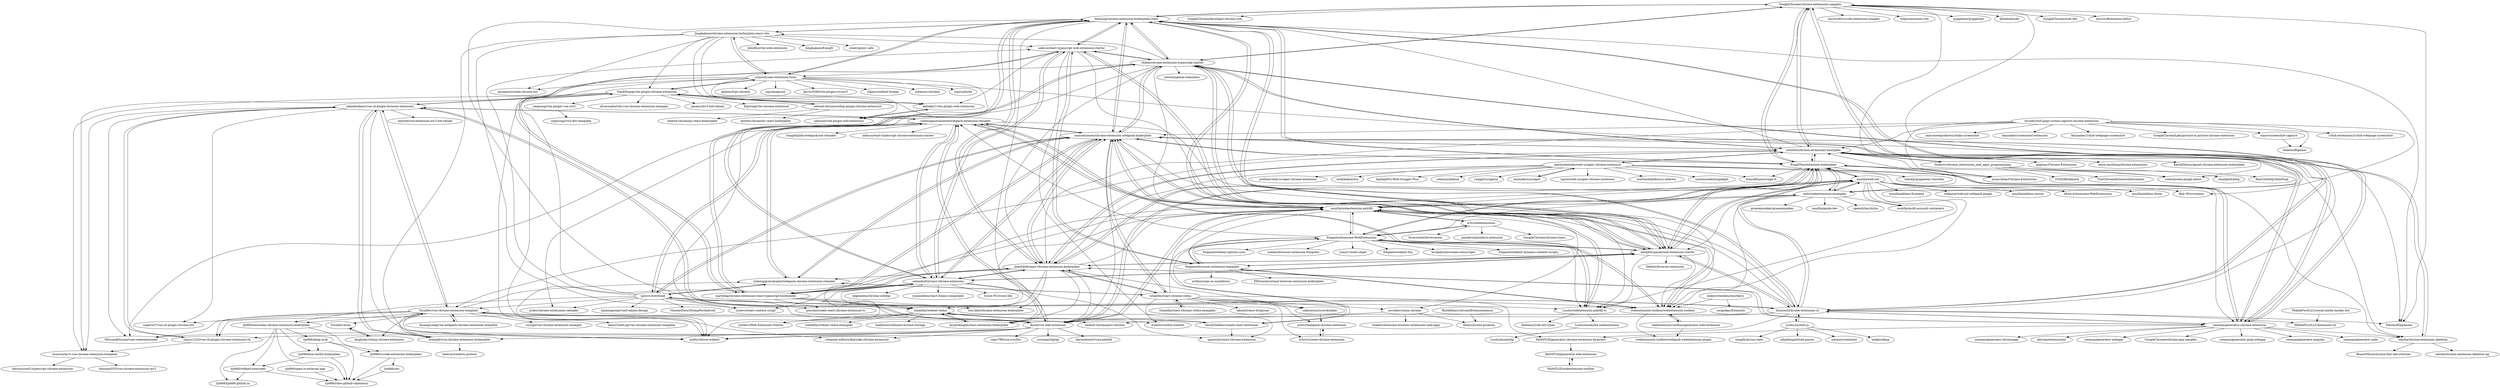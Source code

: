 digraph G {
"GoogleChrome/chrome-extensions-samples" -> "sxei/chrome-plugin-demo" ["e"=1]
"GoogleChrome/chrome-extensions-samples" -> "GoogleChrome/developer.chrome.com" ["e"=1]
"GoogleChrome/chrome-extensions-samples" -> "lxieyang/chrome-extension-boilerplate-react"
"GoogleChrome/chrome-extensions-samples" -> "orbitbot/chrome-extensions-examples"
"GoogleChrome/chrome-extensions-samples" -> "PlasmoHQ/plasmo" ["e"=1]
"GoogleChrome/chrome-extensions-samples" -> "mdn/webextensions-examples"
"GoogleChrome/chrome-extensions-samples" -> "microsoft/vscode-extension-samples" ["e"=1]
"GoogleChrome/chrome-extensions-samples" -> "vitejs/awesome-vite" ["e"=1]
"GoogleChrome/chrome-extensions-samples" -> "chibat/chrome-extension-typescript-starter"
"GoogleChrome/chrome-extensions-samples" -> "puppeteer/puppeteer" ["e"=1]
"GoogleChrome/chrome-extensions-samples" -> "alibaba/hooks" ["e"=1]
"GoogleChrome/chrome-extensions-samples" -> "EmailThis/extension-boilerplate"
"GoogleChrome/chrome-extensions-samples" -> "GoogleChrome/web.dev" ["e"=1]
"GoogleChrome/chrome-extensions-samples" -> "microsoft/monaco-editor" ["e"=1]
"jhen0409/react-chrome-extension-boilerplate" -> "tshaddix/react-chrome-redux"
"jhen0409/react-chrome-extension-boilerplate" -> "samuelsimoes/chrome-extension-webpack-boilerplate"
"jhen0409/react-chrome-extension-boilerplate" -> "lxieyang/chrome-extension-boilerplate-react"
"jhen0409/react-chrome-extension-boilerplate" -> "satendra02/react-chrome-extension"
"jhen0409/react-chrome-extension-boilerplate" -> "EmailThis/extension-boilerplate"
"jhen0409/react-chrome-extension-boilerplate" -> "orbitbot/chrome-extensions-examples"
"jhen0409/react-chrome-extension-boilerplate" -> "yeoman/generator-chrome-extension"
"jhen0409/react-chrome-extension-boilerplate" -> "kryptokinght/react-extension-boilerplate"
"jhen0409/react-chrome-extension-boilerplate" -> "mozilla/webextension-polyfill"
"jhen0409/react-chrome-extension-boilerplate" -> "martellaj/chrome-extension-react-typescript-boilerplate"
"jhen0409/react-chrome-extension-boilerplate" -> "abhijithvijayan/web-extension-starter"
"jhen0409/react-chrome-extension-boilerplate" -> "duo-labs/chrome-extension-boilerplate"
"jhen0409/react-chrome-extension-boilerplate" -> "rubenspgcavalcante/webpack-chrome-extension-reloader"
"jhen0409/react-chrome-extension-boilerplate" -> "zalmoxisus/crossbuilder"
"jhen0409/react-chrome-extension-boilerplate" -> "tshaddix/webext-redux"
"samuelsimoes/chrome-extension-webpack-boilerplate" -> "lxieyang/chrome-extension-boilerplate-react"
"samuelsimoes/chrome-extension-webpack-boilerplate" -> "jhen0409/react-chrome-extension-boilerplate"
"samuelsimoes/chrome-extension-webpack-boilerplate" -> "orbitbot/chrome-extensions-examples"
"samuelsimoes/chrome-extension-webpack-boilerplate" -> "rubenspgcavalcante/webpack-chrome-extension-reloader"
"samuelsimoes/chrome-extension-webpack-boilerplate" -> "xpl/crx-hotreload"
"samuelsimoes/chrome-extension-webpack-boilerplate" -> "EmailThis/extension-boilerplate"
"samuelsimoes/chrome-extension-webpack-boilerplate" -> "satendra02/react-chrome-extension"
"samuelsimoes/chrome-extension-webpack-boilerplate" -> "rubenspgcavalcante/webpack-extension-reloader"
"samuelsimoes/chrome-extension-webpack-boilerplate" -> "chibat/chrome-extension-typescript-starter"
"samuelsimoes/chrome-extension-webpack-boilerplate" -> "mozilla/webextension-polyfill"
"samuelsimoes/chrome-extension-webpack-boilerplate" -> "yeoman/generator-chrome-extension"
"samuelsimoes/chrome-extension-webpack-boilerplate" -> "salsita/chrome-extension-skeleton"
"samuelsimoes/chrome-extension-webpack-boilerplate" -> "tshaddix/react-chrome-redux"
"samuelsimoes/chrome-extension-webpack-boilerplate" -> "abhijithvijayan/web-extension-starter"
"samuelsimoes/chrome-extension-webpack-boilerplate" -> "martellaj/chrome-extension-react-typescript-boilerplate"
"orbitbot/chrome-extensions-examples" -> "samuelsimoes/chrome-extension-webpack-boilerplate"
"orbitbot/chrome-extensions-examples" -> "jhen0409/react-chrome-extension-boilerplate"
"orbitbot/chrome-extensions-examples" -> "yeoman/generator-chrome-extension"
"orbitbot/chrome-extensions-examples" -> "martinsbalodis/web-scraper-chrome-extension"
"orbitbot/chrome-extensions-examples" -> "EmailThis/extension-boilerplate"
"orbitbot/chrome-extensions-examples" -> "muaz-khan/Chrome-Extensions" ["e"=1]
"orbitbot/chrome-extensions-examples" -> "GoogleChrome/chrome-extensions-samples"
"orbitbot/chrome-extensions-examples" -> "gopinav/Chrome-Extensions" ["e"=1]
"orbitbot/chrome-extensions-examples" -> "salsita/chrome-extension-skeleton"
"orbitbot/chrome-extensions-examples" -> "YuraDev/vue-chrome-extension-template"
"orbitbot/chrome-extensions-examples" -> "lxieyang/chrome-extension-boilerplate-react"
"orbitbot/chrome-extensions-examples" -> "Sneezry/chrome_extensions_and_apps_programming"
"orbitbot/chrome-extensions-examples" -> "chibat/chrome-extension-typescript-starter"
"orbitbot/chrome-extensions-examples" -> "learn-anything/chrome-extensions" ["e"=1]
"orbitbot/chrome-extensions-examples" -> "KartikTalwar/gmail-chrome-extension-boilerplate" ["e"=1]
"yeoman/generator-chrome-extension" -> "jhen0409/react-chrome-extension-boilerplate"
"yeoman/generator-chrome-extension" -> "yeoman/generator-chromeapp"
"yeoman/generator-chrome-extension" -> "orbitbot/chrome-extensions-examples"
"yeoman/generator-chrome-extension" -> "samuelsimoes/chrome-extension-webpack-boilerplate"
"yeoman/generator-chrome-extension" -> "altryne/extensionizr" ["e"=1]
"yeoman/generator-chrome-extension" -> "EmailThis/extension-boilerplate"
"yeoman/generator-chrome-extension" -> "HaNdTriX/generator-chrome-extension-kickstart"
"yeoman/generator-chrome-extension" -> "yeoman/generator-webapp" ["e"=1]
"yeoman/generator-chrome-extension" -> "salsita/chrome-extension-skeleton"
"yeoman/generator-chrome-extension" -> "dutiyesh/chrome-extension-cli"
"yeoman/generator-chrome-extension" -> "GoogleChrome/chrome-app-samples" ["e"=1]
"yeoman/generator-chrome-extension" -> "yeoman/generator-gulp-webapp" ["e"=1]
"yeoman/generator-chrome-extension" -> "yeoman/generator-angular" ["e"=1]
"yeoman/generator-chrome-extension" -> "yeoman/generator-node" ["e"=1]
"yeoman/generator-chrome-extension" -> "chibat/chrome-extension-typescript-starter"
"Kocal/vue-web-extension" -> "adambullmer/vue-cli-plugin-browser-extension"
"Kocal/vue-web-extension" -> "YuraDev/vue-chrome-extension-template"
"Kocal/vue-web-extension" -> "mubaidr/vue-chrome-extension-boilerplate"
"Kocal/vue-web-extension" -> "MitsuhaKitsune/vuex-webextensions"
"Kocal/vue-web-extension" -> "antfu/vitesse-webext" ["e"=1]
"Kocal/vue-web-extension" -> "mozilla/webextension-polyfill"
"Kocal/vue-web-extension" -> "rubenspgcavalcante/webpack-extension-reloader"
"Kocal/vue-web-extension" -> "sanyu1225/vue-cli-plugin-chrome-extension-cli"
"Kocal/vue-web-extension" -> "davestewart/vuex-pathify" ["e"=1]
"Kocal/vue-web-extension" -> "sitepoint-editors/dad-joke-chrome-extension"
"Kocal/vue-web-extension" -> "rigor789/vue-scrollto" ["e"=1]
"Kocal/vue-web-extension" -> "EmailThis/extension-boilerplate"
"Kocal/vue-web-extension" -> "samuelsimoes/chrome-extension-webpack-boilerplate"
"Kocal/vue-web-extension" -> "scrumpy/tiptap" ["e"=1]
"Kocal/vue-web-extension" -> "jhen0409/react-chrome-extension-boilerplate"
"mozilla/web-ext" -> "mozilla/webextension-polyfill"
"mozilla/web-ext" -> "mdn/webextensions-examples"
"mozilla/web-ext" -> "mozilla/addons-linter" ["e"=1]
"mozilla/web-ext" -> "webextension-toolbox/webextension-toolbox"
"mozilla/web-ext" -> "abhijithvijayan/web-extension-starter"
"mozilla/web-ext" -> "fregante/Awesome-WebExtensions"
"mozilla/web-ext" -> "antfu/vitesse-webext" ["e"=1]
"mozilla/web-ext" -> "mozilla/multi-account-containers" ["e"=1]
"mozilla/web-ext" -> "mozilla/addons-frontend" ["e"=1]
"mozilla/web-ext" -> "hiikezoe/web-ext-webpack-plugin"
"mozilla/web-ext" -> "mozilla/addons-server" ["e"=1]
"mozilla/web-ext" -> "Lusito/webextension-polyfill-ts"
"mozilla/web-ext" -> "EmailThis/extension-boilerplate"
"mozilla/web-ext" -> "Rob--W/crxviewer" ["e"=1]
"mozilla/web-ext" -> "bfred-it/Awesome-WebExtensions"
"EmailThis/extension-boilerplate" -> "jhen0409/react-chrome-extension-boilerplate"
"EmailThis/extension-boilerplate" -> "samuelsimoes/chrome-extension-webpack-boilerplate"
"EmailThis/extension-boilerplate" -> "abhijithvijayan/web-extension-starter"
"EmailThis/extension-boilerplate" -> "orbitbot/chrome-extensions-examples"
"EmailThis/extension-boilerplate" -> "mozilla/webextension-polyfill"
"EmailThis/extension-boilerplate" -> "yeoman/generator-chrome-extension"
"EmailThis/extension-boilerplate" -> "lxieyang/chrome-extension-boilerplate-react"
"EmailThis/extension-boilerplate" -> "mdn/webextensions-examples"
"EmailThis/extension-boilerplate" -> "sxei/chrome-plugin-demo" ["e"=1]
"EmailThis/extension-boilerplate" -> "Kocal/vue-web-extension"
"EmailThis/extension-boilerplate" -> "checkly/puppeteer-recorder" ["e"=1]
"EmailThis/extension-boilerplate" -> "dutiyesh/chrome-extension-cli"
"EmailThis/extension-boilerplate" -> "GoogleChrome/chrome-extensions-samples"
"EmailThis/extension-boilerplate" -> "mozilla/web-ext"
"EmailThis/extension-boilerplate" -> "IonicaBizau/scrape-it" ["e"=1]
"mdn/webextensions-examples" -> "mozilla/web-ext"
"mdn/webextensions-examples" -> "mozilla/webextension-polyfill"
"mdn/webextensions-examples" -> "EmailThis/extension-boilerplate"
"mdn/webextensions-examples" -> "GoogleChrome/chrome-extensions-samples"
"mdn/webextensions-examples" -> "mozilla/multi-account-containers" ["e"=1]
"mdn/webextensions-examples" -> "greasemonkey/greasemonkey" ["e"=1]
"mdn/webextensions-examples" -> "mozilla/gecko-dev" ["e"=1]
"mdn/webextensions-examples" -> "fregante/Awesome-WebExtensions"
"mdn/webextensions-examples" -> "openstyles/stylus" ["e"=1]
"mdn/webextensions-examples" -> "webextension-toolbox/webextension-toolbox"
"mdn/webextensions-examples" -> "abhijithvijayan/web-extension-starter"
"mdn/webextensions-examples" -> "orbitbot/chrome-extensions-examples"
"chibat/chrome-extension-typescript-starter" -> "martellaj/chrome-extension-react-typescript-boilerplate"
"chibat/chrome-extension-typescript-starter" -> "lxieyang/chrome-extension-boilerplate-react"
"chibat/chrome-extension-typescript-starter" -> "aeksco/react-typescript-web-extension-starter"
"chibat/chrome-extension-typescript-starter" -> "samuelsimoes/chrome-extension-webpack-boilerplate"
"chibat/chrome-extension-typescript-starter" -> "abhijithvijayan/web-extension-starter"
"chibat/chrome-extension-typescript-starter" -> "dutiyesh/chrome-extension-cli"
"chibat/chrome-extension-typescript-starter" -> "mozilla/webextension-polyfill"
"chibat/chrome-extension-typescript-starter" -> "yetone/openai-translator" ["e"=1]
"chibat/chrome-extension-typescript-starter" -> "jhen0409/react-chrome-extension-boilerplate"
"chibat/chrome-extension-typescript-starter" -> "yeoman/generator-chrome-extension"
"chibat/chrome-extension-typescript-starter" -> "GoogleChrome/chrome-extensions-samples"
"chibat/chrome-extension-typescript-starter" -> "crxjs/chrome-extension-tools"
"chibat/chrome-extension-typescript-starter" -> "orbitbot/chrome-extensions-examples"
"chibat/chrome-extension-typescript-starter" -> "pixochi/create-react-chrome-extension-ts"
"chibat/chrome-extension-typescript-starter" -> "Jonghakseo/chrome-extension-boilerplate-react-vite"
"fregante/Awesome-WebExtensions" -> "fregante/browser-extension-template"
"fregante/Awesome-WebExtensions" -> "webextension-toolbox/webextension-toolbox"
"fregante/Awesome-WebExtensions" -> "VasilyShelkov/create-react-extension"
"fregante/Awesome-WebExtensions" -> "fregante/webext-options-sync"
"fregante/Awesome-WebExtensions" -> "notlmn/browser-extension-template"
"fregante/Awesome-WebExtensions" -> "LinusU/wext-shipit"
"fregante/Awesome-WebExtensions" -> "mozilla/webextension-polyfill"
"fregante/Awesome-WebExtensions" -> "fregante/webext-fun"
"fregante/Awesome-WebExtensions" -> "w3c/webextensions"
"fregante/Awesome-WebExtensions" -> "mozilla/web-ext"
"fregante/Awesome-WebExtensions" -> "abhijithvijayan/web-extension-starter"
"fregante/Awesome-WebExtensions" -> "rubenspgcavalcante/webpack-extension-reloader"
"fregante/Awesome-WebExtensions" -> "bvolpato/awesome-userscripts" ["e"=1]
"fregante/Awesome-WebExtensions" -> "fregante/webext-dynamic-content-scripts"
"fregante/Awesome-WebExtensions" -> "Lusito/webextension-polyfill-ts"
"rubenspgcavalcante/webpack-extension-reloader" -> "rubenspgcavalcante/webpack-chrome-extension-reloader"
"rubenspgcavalcante/webpack-extension-reloader" -> "adambullmer/vue-cli-plugin-browser-extension"
"rubenspgcavalcante/webpack-extension-reloader" -> "xpl/crx-hotreload"
"rubenspgcavalcante/webpack-extension-reloader" -> "SimplifyJobs/webpack-ext-reloader"
"rubenspgcavalcante/webpack-extension-reloader" -> "Lusito/webextension-polyfill-ts"
"rubenspgcavalcante/webpack-extension-reloader" -> "mozilla/webextension-polyfill"
"rubenspgcavalcante/webpack-extension-reloader" -> "satendra02/react-chrome-extension"
"rubenspgcavalcante/webpack-extension-reloader" -> "MitsuhaKitsune/vuex-webextensions"
"rubenspgcavalcante/webpack-extension-reloader" -> "aeksco/react-typescript-chrome-extension-starter"
"rubenspgcavalcante/webpack-extension-reloader" -> "samuelsimoes/chrome-extension-webpack-boilerplate"
"rubenspgcavalcante/webpack-extension-reloader" -> "arikw/chrome-extensions-reloader"
"rubenspgcavalcante/webpack-extension-reloader" -> "StarkShang/vite-plugin-chrome-extension"
"rubenspgcavalcante/webpack-extension-reloader" -> "Kocal/vue-web-extension"
"rubenspgcavalcante/webpack-extension-reloader" -> "webextension-toolbox/webextension-toolbox"
"tjx666/awesome-chrome-extension-boilerplate" -> "tjx666/refined-nowcoder"
"tjx666/awesome-chrome-extension-boilerplate" -> "tjx666/view-github-repository"
"tjx666/awesome-chrome-extension-boilerplate" -> "tjx666/deep-in-fe"
"tjx666/awesome-chrome-extension-boilerplate" -> "tjx666/koa-restful-boilerplate"
"tjx666/awesome-chrome-extension-boilerplate" -> "tjx666/tjx666.github.io"
"tjx666/awesome-chrome-extension-boilerplate" -> "tjx666/vscode-extension-boilerplate"
"mozilla/webextension-polyfill" -> "mozilla/web-ext"
"mozilla/webextension-polyfill" -> "Lusito/webextension-polyfill-ts"
"mozilla/webextension-polyfill" -> "mdn/webextensions-examples"
"mozilla/webextension-polyfill" -> "rubenspgcavalcante/webpack-extension-reloader"
"mozilla/webextension-polyfill" -> "webextension-toolbox/webextension-toolbox"
"mozilla/webextension-polyfill" -> "abhijithvijayan/web-extension-starter"
"mozilla/webextension-polyfill" -> "fregante/Awesome-WebExtensions"
"mozilla/webextension-polyfill" -> "samuelsimoes/chrome-extension-webpack-boilerplate"
"mozilla/webextension-polyfill" -> "w3c/webextensions"
"mozilla/webextension-polyfill" -> "Kocal/vue-web-extension"
"mozilla/webextension-polyfill" -> "fregante/browser-extension-template"
"mozilla/webextension-polyfill" -> "acvetkov/sinon-chrome"
"mozilla/webextension-polyfill" -> "antfu/vitesse-webext" ["e"=1]
"mozilla/webextension-polyfill" -> "tshaddix/webext-redux"
"mozilla/webextension-polyfill" -> "lxieyang/chrome-extension-boilerplate-react"
"StarkShang/vite-plugin-chrome-extension" -> "yeqisong/vite-plugin-vue-crx3"
"StarkShang/vite-plugin-chrome-extension" -> "extend-chrome/rollup-plugin-chrome-extension"
"StarkShang/vite-plugin-chrome-extension" -> "munron/mv3-vue-chrome-extension-template"
"StarkShang/vite-plugin-chrome-extension" -> "antfu/vitesse-webext" ["e"=1]
"StarkShang/vite-plugin-chrome-extension" -> "crxjs/chrome-extension-tools"
"StarkShang/vite-plugin-chrome-extension" -> "adambullmer/vue-cli-plugin-browser-extension"
"StarkShang/vite-plugin-chrome-extension" -> "alvarosabu/vite-vue-chrome-extension-example"
"StarkShang/vite-plugin-chrome-extension" -> "aklinker1/vite-plugin-web-extension"
"StarkShang/vite-plugin-chrome-extension" -> "pacexy/mv3-hot-reload"
"StarkShang/vite-plugin-chrome-extension" -> "KipSong/vite-chrome-extension"
"lxieyang/chrome-extension-boilerplate-react" -> "samuelsimoes/chrome-extension-webpack-boilerplate"
"lxieyang/chrome-extension-boilerplate-react" -> "jhen0409/react-chrome-extension-boilerplate"
"lxieyang/chrome-extension-boilerplate-react" -> "satendra02/react-chrome-extension"
"lxieyang/chrome-extension-boilerplate-react" -> "Jonghakseo/chrome-extension-boilerplate-react-vite"
"lxieyang/chrome-extension-boilerplate-react" -> "chibat/chrome-extension-typescript-starter"
"lxieyang/chrome-extension-boilerplate-react" -> "abhijithvijayan/web-extension-starter"
"lxieyang/chrome-extension-boilerplate-react" -> "PlasmoHQ/plasmo" ["e"=1]
"lxieyang/chrome-extension-boilerplate-react" -> "crxjs/chrome-extension-tools"
"lxieyang/chrome-extension-boilerplate-react" -> "aeksco/react-typescript-web-extension-starter"
"lxieyang/chrome-extension-boilerplate-react" -> "GoogleChrome/chrome-extensions-samples"
"lxieyang/chrome-extension-boilerplate-react" -> "dutiyesh/chrome-extension-cli"
"lxieyang/chrome-extension-boilerplate-react" -> "mozilla/webextension-polyfill"
"lxieyang/chrome-extension-boilerplate-react" -> "tshaddix/webext-redux"
"lxieyang/chrome-extension-boilerplate-react" -> "kryptokinght/react-extension-boilerplate"
"lxieyang/chrome-extension-boilerplate-react" -> "EmailThis/extension-boilerplate"
"sanyu1225/vue-cli-plugin-chrome-extension-cli" -> "adambullmer/vue-cli-plugin-browser-extension"
"sanyu1225/vue-cli-plugin-chrome-extension-cli" -> "munron/mv3-vue-chrome-extension-template"
"xpl/crx-hotreload" -> "rubenspgcavalcante/webpack-extension-reloader"
"xpl/crx-hotreload" -> "rubenspgcavalcante/webpack-chrome-extension-reloader"
"xpl/crx-hotreload" -> "samuelsimoes/chrome-extension-webpack-boilerplate"
"xpl/crx-hotreload" -> "arikw/chrome-extensions-reloader"
"xpl/crx-hotreload" -> "aeksco/react-typescript-web-extension-starter"
"xpl/crx-hotreload" -> "StarkShang/vite-plugin-chrome-extension"
"xpl/crx-hotreload" -> "Lusito/webextension-polyfill-ts"
"xpl/crx-hotreload" -> "webextension-toolbox/webextension-toolbox"
"xpl/crx-hotreload" -> "extend-chrome/jest-chrome"
"xpl/crx-hotreload" -> "yosevu/react-content-script"
"xpl/crx-hotreload" -> "tjx666/awesome-chrome-extension-boilerplate"
"xpl/crx-hotreload" -> "dutiyesh/chrome-extension-cli"
"xpl/crx-hotreload" -> "YuraDev/vue-chrome-extension-template"
"xpl/crx-hotreload" -> "baimingxuan/vue3-admin-design" ["e"=1]
"xpl/crx-hotreload" -> "VincentStory/StompForAndroid" ["e"=1]
"martinsbalodis/web-scraper-chrome-extension" -> "mnmldave/scraper"
"martinsbalodis/web-scraper-chrome-extension" -> "orbitbot/chrome-extensions-examples"
"martinsbalodis/web-scraper-chrome-extension" -> "ispras/web-scraper-chrome-extension"
"martinsbalodis/web-scraper-chrome-extension" -> "martinsbalodis/css-selector"
"martinsbalodis/web-scraper-chrome-extension" -> "cantino/selectorgadget" ["e"=1]
"martinsbalodis/web-scraper-chrome-extension" -> "salsita/chrome-extension-skeleton"
"martinsbalodis/web-scraper-chrome-extension" -> "muaz-khan/Chrome-Extensions" ["e"=1]
"martinsbalodis/web-scraper-chrome-extension" -> "jwillmer/web-scraper-chrome-extension"
"martinsbalodis/web-scraper-chrome-extension" -> "jhen0409/react-chrome-extension-boilerplate"
"martinsbalodis/web-scraper-chrome-extension" -> "medialab/artoo" ["e"=1]
"martinsbalodis/web-scraper-chrome-extension" -> "hejiheji001/Web-Scraper-Plus"
"martinsbalodis/web-scraper-chrome-extension" -> "schasins/helena"
"martinsbalodis/web-scraper-chrome-extension" -> "yeoman/generator-chrome-extension"
"martinsbalodis/web-scraper-chrome-extension" -> "IonicaBizau/scrape-it" ["e"=1]
"martinsbalodis/web-scraper-chrome-extension" -> "ruipgil/scraperjs" ["e"=1]
"crxjs/chrome-extension-tools" -> "StarkShang/vite-plugin-chrome-extension"
"crxjs/chrome-extension-tools" -> "Jonghakseo/chrome-extension-boilerplate-react-vite"
"crxjs/chrome-extension-tools" -> "aklinker1/vite-plugin-web-extension"
"crxjs/chrome-extension-tools" -> "antfu/vitesse-webext" ["e"=1]
"crxjs/chrome-extension-tools" -> "Jervis2049/vite-plugin-crx-mv3"
"crxjs/chrome-extension-tools" -> "lxieyang/chrome-extension-boilerplate-react"
"crxjs/chrome-extension-tools" -> "PlasmoHQ/plasmo" ["e"=1]
"crxjs/chrome-extension-tools" -> "zikaari/webext-bridge"
"crxjs/chrome-extension-tools" -> "natemoo-re/clack" ["e"=1]
"crxjs/chrome-extension-tools" -> "samrum/vite-plugin-web-extension"
"crxjs/chrome-extension-tools" -> "unjs/unbuild" ["e"=1]
"crxjs/chrome-extension-tools" -> "jlalmes/trpc-chrome" ["e"=1]
"crxjs/chrome-extension-tools" -> "unjs/magicast" ["e"=1]
"crxjs/chrome-extension-tools" -> "guocaoyi/create-chrome-ext"
"crxjs/chrome-extension-tools" -> "munron/mv3-vue-chrome-extension-template"
"tshaddix/webext-redux" -> "tshaddix/webext-redux-examples"
"tshaddix/webext-redux" -> "kryptokinght/react-extension-boilerplate"
"tshaddix/webext-redux" -> "VasilyShelkov/create-react-extension"
"tshaddix/webext-redux" -> "hindmost/reduxed-chrome-storage"
"tshaddix/webext-redux" -> "ymdevs/Web-Extension-Starter"
"tshaddix/webext-redux" -> "ivantsov/redux-webext"
"abhijithvijayan/web-extension-starter" -> "aeksco/react-typescript-web-extension-starter"
"abhijithvijayan/web-extension-starter" -> "mozilla/webextension-polyfill"
"abhijithvijayan/web-extension-starter" -> "EmailThis/extension-boilerplate"
"abhijithvijayan/web-extension-starter" -> "lxieyang/chrome-extension-boilerplate-react"
"abhijithvijayan/web-extension-starter" -> "fregante/browser-extension-template"
"abhijithvijayan/web-extension-starter" -> "mozilla/web-ext"
"abhijithvijayan/web-extension-starter" -> "webextension-toolbox/webextension-toolbox"
"abhijithvijayan/web-extension-starter" -> "fregante/Awesome-WebExtensions"
"abhijithvijayan/web-extension-starter" -> "samuelsimoes/chrome-extension-webpack-boilerplate"
"abhijithvijayan/web-extension-starter" -> "dutiyesh/chrome-extension-cli"
"abhijithvijayan/web-extension-starter" -> "satendra02/react-chrome-extension"
"abhijithvijayan/web-extension-starter" -> "jhen0409/react-chrome-extension-boilerplate"
"abhijithvijayan/web-extension-starter" -> "Debdut/browser-extension" ["e"=1]
"abhijithvijayan/web-extension-starter" -> "chibat/chrome-extension-typescript-starter"
"abhijithvijayan/web-extension-starter" -> "Lusito/webextension-polyfill-ts"
"rubenspgcavalcante/webpack-chrome-extension-reloader" -> "rubenspgcavalcante/webpack-extension-reloader"
"rubenspgcavalcante/webpack-chrome-extension-reloader" -> "xpl/crx-hotreload"
"rubenspgcavalcante/webpack-chrome-extension-reloader" -> "samuelsimoes/chrome-extension-webpack-boilerplate"
"rubenspgcavalcante/webpack-chrome-extension-reloader" -> "tshaddix/react-chrome-redux"
"satendra02/react-chrome-extension" -> "jhen0409/react-chrome-extension-boilerplate"
"satendra02/react-chrome-extension" -> "lxieyang/chrome-extension-boilerplate-react"
"satendra02/react-chrome-extension" -> "rubenspgcavalcante/webpack-extension-reloader"
"satendra02/react-chrome-extension" -> "kryptokinght/react-extension-boilerplate"
"satendra02/react-chrome-extension" -> "martellaj/chrome-extension-react-typescript-boilerplate"
"satendra02/react-chrome-extension" -> "upmostly/react-chrome-extension"
"satendra02/react-chrome-extension" -> "samuelsimoes/chrome-extension-webpack-boilerplate"
"satendra02/react-chrome-extension" -> "Scout-NU/route-lite"
"satendra02/react-chrome-extension" -> "yosevu/react-content-script"
"satendra02/react-chrome-extension" -> "aeksco/react-typescript-web-extension-starter"
"satendra02/react-chrome-extension" -> "segmentio/chrome-sidebar" ["e"=1]
"satendra02/react-chrome-extension" -> "duo-labs/chrome-extension-boilerplate"
"satendra02/react-chrome-extension" -> "ryanseddon/react-frame-component" ["e"=1]
"satendra02/react-chrome-extension" -> "tshaddix/webext-redux"
"satendra02/react-chrome-extension" -> "abhijithvijayan/web-extension-starter"
"webextension-toolbox/generator-web-extension" -> "webextension-toolbox/webextension-toolbox"
"webextension-toolbox/generator-web-extension" -> "webextension-toolbox/webpack-webextension-plugin"
"fregante/browser-extension-template" -> "fregante/Awesome-WebExtensions"
"fregante/browser-extension-template" -> "notlmn/copy-as-markdown"
"fregante/browser-extension-template" -> "abhijithvijayan/web-extension-starter"
"fregante/browser-extension-template" -> "ElForastero/react-browser-extension-boilerplate"
"fregante/browser-extension-template" -> "webextension-toolbox/webextension-toolbox"
"fregante/browser-extension-template" -> "aeksco/react-typescript-web-extension-starter"
"Jonghakseo/chrome-extension-boilerplate-react-vite" -> "crxjs/chrome-extension-tools"
"Jonghakseo/chrome-extension-boilerplate-react-vite" -> "JohnBra/vite-web-extension"
"Jonghakseo/chrome-extension-boilerplate-react-vite" -> "lxieyang/chrome-extension-boilerplate-react"
"Jonghakseo/chrome-extension-boilerplate-react-vite" -> "StarkShang/vite-plugin-chrome-extension"
"Jonghakseo/chrome-extension-boilerplate-react-vite" -> "samrum/vite-plugin-web-extension"
"Jonghakseo/chrome-extension-boilerplate-react-vite" -> "aeksco/react-typescript-web-extension-starter"
"Jonghakseo/chrome-extension-boilerplate-react-vite" -> "guocaoyi/create-chrome-ext"
"Jonghakseo/chrome-extension-boilerplate-react-vite" -> "yosevu/react-content-script"
"Jonghakseo/chrome-extension-boilerplate-react-vite" -> "Jonghakseo/EimaJS"
"Jonghakseo/chrome-extension-boilerplate-react-vite" -> "creatrip/env-safe"
"Jonghakseo/chrome-extension-boilerplate-react-vite" -> "antfu/vitesse-webext" ["e"=1]
"Jonghakseo/chrome-extension-boilerplate-react-vite" -> "aklinker1/vite-plugin-web-extension"
"aklinker1/vite-plugin-web-extension" -> "samrum/vite-plugin-web-extension"
"w3c/webextensions" -> "GoogleChrome/chrome-types"
"w3c/webextensions" -> "mozilla/webextension-polyfill"
"w3c/webextensions" -> "browserext/browserext"
"w3c/webextensions" -> "fregante/Awesome-WebExtensions"
"w3c/webextensions" -> "pixiebrix/pixiebrix-extension"
"jcubic/sysend.js" -> "ndaidong/article-parser" ["e"=1]
"jcubic/sysend.js" -> "xataio/screenshot" ["e"=1]
"jcubic/sysend.js" -> "webpro/knip" ["e"=1]
"jcubic/sysend.js" -> "wingify/across-tabs" ["e"=1]
"jcubic/sysend.js" -> "dutiyesh/chrome-extension-cli"
"Sneezry/chrome_extensions_and_apps_programming" -> "sxei/chrome-plugin-demo" ["e"=1]
"Sneezry/chrome_extensions_and_apps_programming" -> "orbitbot/chrome-extensions-examples"
"Sneezry/chrome_extensions_and_apps_programming" -> "KenCorbettJr/html5sql"
"Sneezry/chrome_extensions_and_apps_programming" -> "0326/iBookmark"
"Sneezry/chrome_extensions_and_apps_programming" -> "Yixi/ChromeExtensionDocument"
"Sneezry/chrome_extensions_and_apps_programming" -> "smallpath/blog" ["e"=1]
"salsita/chrome-extension-skeleton" -> "salsita/chrome-extension-skeleton-ng"
"salsita/chrome-extension-skeleton" -> "samuelsimoes/chrome-extension-webpack-boilerplate"
"salsita/chrome-extension-skeleton" -> "BinaryMuse/chrome-fast-tab-switcher" ["e"=1]
"tjx666/deep-in-fe" -> "tjx666/view-github-repository"
"tjx666/deep-in-fe" -> "tjx666/koa-restful-boilerplate"
"tjx666/deep-in-fe" -> "tjx666/vscode-extension-boilerplate"
"tjx666/koa-restful-boilerplate" -> "tjx666/view-github-repository"
"tjx666/koa-restful-boilerplate" -> "tjx666/refined-nowcoder"
"tjx666/refined-nowcoder" -> "tjx666/view-github-repository"
"tjx666/refined-nowcoder" -> "tjx666/tjx666.github.io"
"YuraDev/vue-chrome-extension-template" -> "Kocal/vue-web-extension"
"YuraDev/vue-chrome-extension-template" -> "YuraDev/wcer"
"YuraDev/vue-chrome-extension-template" -> "mubaidr/vue-chrome-extension-boilerplate"
"YuraDev/vue-chrome-extension-template" -> "ALiangLiang/vue-webpack-chrome-extension-template"
"YuraDev/vue-chrome-extension-template" -> "kinglisky/vtemp-chrome-extension"
"YuraDev/vue-chrome-extension-template" -> "adambullmer/vue-cli-plugin-browser-extension"
"YuraDev/vue-chrome-extension-template" -> "MitsuhaKitsune/vuex-webextensions"
"YuraDev/vue-chrome-extension-template" -> "superoo7/vue-cli-plugin-chrome-ext"
"YuraDev/vue-chrome-extension-template" -> "cucygh/vue-chrome-extension-example"
"YuraDev/vue-chrome-extension-template" -> "sitepoint-editors/dad-joke-chrome-extension"
"YuraDev/vue-chrome-extension-template" -> "sanyu1225/vue-cli-plugin-chrome-extension-cli"
"YuraDev/vue-chrome-extension-template" -> "rubenspgcavalcante/webpack-chrome-extension-reloader"
"YuraDev/vue-chrome-extension-template" -> "AlansCodeLog/vue-chrome-extension-template"
"YuraDev/vue-chrome-extension-template" -> "tjx666/awesome-chrome-extension-boilerplate"
"dutiyesh/chrome-extension-cli" -> "lxieyang/chrome-extension-boilerplate-react"
"dutiyesh/chrome-extension-cli" -> "PlasmoHQ/plasmo" ["e"=1]
"dutiyesh/chrome-extension-cli" -> "MobileFirstLLC/extension-cli"
"dutiyesh/chrome-extension-cli" -> "abhijithvijayan/web-extension-starter"
"dutiyesh/chrome-extension-cli" -> "mozilla/webextension-polyfill"
"dutiyesh/chrome-extension-cli" -> "samuelsimoes/chrome-extension-webpack-boilerplate"
"dutiyesh/chrome-extension-cli" -> "chibat/chrome-extension-typescript-starter"
"dutiyesh/chrome-extension-cli" -> "yeoman/generator-chrome-extension"
"dutiyesh/chrome-extension-cli" -> "jcubic/sysend.js"
"dutiyesh/chrome-extension-cli" -> "xpl/crx-hotreload"
"dutiyesh/chrome-extension-cli" -> "antfu/vitesse-webext" ["e"=1]
"dutiyesh/chrome-extension-cli" -> "EmailThis/extension-boilerplate"
"dutiyesh/chrome-extension-cli" -> "Kocal/vue-web-extension"
"dutiyesh/chrome-extension-cli" -> "sanyu1225/vue-cli-plugin-chrome-extension-cli"
"dutiyesh/chrome-extension-cli" -> "GoogleChrome/chrome-extensions-samples"
"munron/mv3-vue-chrome-extension-template" -> "taturou/vue3-typescript-chrome-extension"
"munron/mv3-vue-chrome-extension-template" -> "choumai555/vue-chrome-extension-mv3"
"tjx666/vscode-extension-boilerplate" -> "tjx666/view-github-repository"
"tjx666/vscode-extension-boilerplate" -> "tjx666/coo"
"MobileFirstLLC/social-media-hacker-list" -> "MobileFirstLLC/extension-cli"
"mrcoles/full-page-screen-capture-chrome-extension" -> "1click-extensions/1click-webpage-screenshot"
"mrcoles/full-page-screen-capture-chrome-extension" -> "marcinwieprzkowicz/take-screenshot"
"mrcoles/full-page-screen-capture-chrome-extension" -> "simov/screenshot-capture"
"mrcoles/full-page-screen-capture-chrome-extension" -> "muaz-khan/Chrome-Extensions" ["e"=1]
"mrcoles/full-page-screen-capture-chrome-extension" -> "Aminadav/screenshot-extension"
"mrcoles/full-page-screen-capture-chrome-extension" -> "orbitbot/chrome-extensions-examples"
"mrcoles/full-page-screen-capture-chrome-extension" -> "Aminadav/1click-webpage-screenshot"
"mrcoles/full-page-screen-capture-chrome-extension" -> "samuelsimoes/chrome-extension-webpack-boilerplate"
"mrcoles/full-page-screen-capture-chrome-extension" -> "folletto/Blipshot"
"mrcoles/full-page-screen-capture-chrome-extension" -> "Rob--W/crxviewer" ["e"=1]
"mrcoles/full-page-screen-capture-chrome-extension" -> "GoogleChromeLabs/picture-in-picture-chrome-extension" ["e"=1]
"mrcoles/full-page-screen-capture-chrome-extension" -> "jhen0409/react-chrome-extension-boilerplate"
"adambullmer/vue-cli-plugin-browser-extension" -> "Kocal/vue-web-extension"
"adambullmer/vue-cli-plugin-browser-extension" -> "sanyu1225/vue-cli-plugin-chrome-extension-cli"
"adambullmer/vue-cli-plugin-browser-extension" -> "mubaidr/vue-chrome-extension-boilerplate"
"adambullmer/vue-cli-plugin-browser-extension" -> "rubenspgcavalcante/webpack-extension-reloader"
"adambullmer/vue-cli-plugin-browser-extension" -> "YuraDev/vue-chrome-extension-template"
"adambullmer/vue-cli-plugin-browser-extension" -> "StarkShang/vite-plugin-chrome-extension"
"adambullmer/vue-cli-plugin-browser-extension" -> "MitsuhaKitsune/vuex-webextensions"
"adambullmer/vue-cli-plugin-browser-extension" -> "superoo7/vue-cli-plugin-chrome-ext"
"adambullmer/vue-cli-plugin-browser-extension" -> "awardx/vue-extension-mv3-hot-reload"
"adambullmer/vue-cli-plugin-browser-extension" -> "munron/mv3-vue-chrome-extension-template"
"adambullmer/vue-cli-plugin-browser-extension" -> "antfu/vitesse-webext" ["e"=1]
"tshaddix/react-chrome-redux" -> "tshaddix/react-chrome-redux-examples"
"tshaddix/react-chrome-redux" -> "jhen0409/react-chrome-extension-boilerplate"
"tshaddix/react-chrome-redux" -> "rubenspgcavalcante/webpack-chrome-extension-reloader"
"tshaddix/react-chrome-redux" -> "schovi/create-chrome-extension"
"tshaddix/react-chrome-redux" -> "samuelsimoes/chrome-extension-webpack-boilerplate"
"tshaddix/react-chrome-redux" -> "zalmoxisus/crossbuilder"
"tshaddix/react-chrome-redux" -> "schovi/webpack-chrome-extension"
"tshaddix/react-chrome-redux" -> "HaNdTriX/generator-chrome-extension-kickstart"
"tshaddix/react-chrome-redux" -> "okonet/react-dropzone" ["e"=1]
"tshaddix/react-chrome-redux" -> "mozilla/webextension-polyfill"
"tshaddix/react-chrome-redux" -> "acvetkov/sinon-chrome"
"tshaddix/react-chrome-redux" -> "ivantsov/redux-webext"
"aeksco/react-typescript-web-extension-starter" -> "abhijithvijayan/web-extension-starter"
"aeksco/react-typescript-web-extension-starter" -> "chibat/chrome-extension-typescript-starter"
"aeksco/react-typescript-web-extension-starter" -> "Lusito/webextension-polyfill-ts"
"aeksco/react-typescript-web-extension-starter" -> "fregante/browser-extension-template"
"aeksco/react-typescript-web-extension-starter" -> "aklinker1/vite-plugin-web-extension"
"aeksco/react-typescript-web-extension-starter" -> "satendra02/react-chrome-extension"
"aeksco/react-typescript-web-extension-starter" -> "lxieyang/chrome-extension-boilerplate-react"
"aeksco/react-typescript-web-extension-starter" -> "upmostly/react-chrome-extension"
"aeksco/react-typescript-web-extension-starter" -> "martellaj/chrome-extension-react-typescript-boilerplate"
"mikecrittenden/shortkeys" -> "webextension-toolbox/webextension-toolbox"
"mikecrittenden/shortkeys" -> "sergiokas/Extensity" ["e"=1]
"martellaj/chrome-extension-react-typescript-boilerplate" -> "chibat/chrome-extension-typescript-starter"
"martellaj/chrome-extension-react-typescript-boilerplate" -> "satendra02/react-chrome-extension"
"martellaj/chrome-extension-react-typescript-boilerplate" -> "ymdevs/Web-Extension-Starter"
"martellaj/chrome-extension-react-typescript-boilerplate" -> "aeksco/react-typescript-web-extension-starter"
"martellaj/chrome-extension-react-typescript-boilerplate" -> "duo-labs/chrome-extension-boilerplate"
"martellaj/chrome-extension-react-typescript-boilerplate" -> "samuelsimoes/chrome-extension-webpack-boilerplate"
"martellaj/chrome-extension-react-typescript-boilerplate" -> "jhen0409/react-chrome-extension-boilerplate"
"martellaj/chrome-extension-react-typescript-boilerplate" -> "tshaddix/webext-redux"
"martellaj/chrome-extension-react-typescript-boilerplate" -> "pixochi/create-react-chrome-extension-ts"
"webextension-toolbox/webextension-toolbox" -> "webextension-toolbox/generator-web-extension"
"webextension-toolbox/webextension-toolbox" -> "webextension-toolbox/webpack-webextension-plugin"
"webextension-toolbox/webextension-toolbox" -> "fregante/Awesome-WebExtensions"
"webextension-toolbox/webextension-toolbox" -> "mozilla/webextension-polyfill"
"webextension-toolbox/webextension-toolbox" -> "fregante/browser-extension-template"
"mubaidr/vue-chrome-extension-boilerplate" -> "YuraDev/vue-chrome-extension-template"
"mubaidr/vue-chrome-extension-boilerplate" -> "adambullmer/vue-cli-plugin-browser-extension"
"mubaidr/vue-chrome-extension-boilerplate" -> "belaviyo/webrtc-protect" ["e"=1]
"acvetkov/sinon-chrome" -> "vitalets/awesome-browser-extensions-and-apps"
"acvetkov/sinon-chrome" -> "tfoxy/chrome-promise"
"acvetkov/sinon-chrome" -> "extend-chrome/jest-chrome"
"zalmoxisus/crossbuilder" -> "schovi/webpack-chrome-extension"
"VasilyShelkov/create-react-extension" -> "tshaddix/webext-redux"
"VasilyShelkov/create-react-extension" -> "fregante/Awesome-WebExtensions"
"VasilyShelkov/create-react-extension" -> "upmostly/react-chrome-extension"
"mnmldave/scraper" -> "martinsbalodis/web-scraper-chrome-extension"
"kinglisky/vtemp-chrome-extension" -> "YuraDev/wcer"
"kryptokinght/react-extension-boilerplate" -> "tshaddix/webext-redux"
"HaNdTriX/generator-chrome-extension-kickstart" -> "HaNdTriX/generator-web-extension"
"tshaddix/react-chrome-redux-examples" -> "tshaddix/react-chrome-redux"
"YuraDev/wcer" -> "kinglisky/vtemp-chrome-extension"
"extend-chrome/rollup-plugin-chrome-extension" -> "extend-chrome/ts-react-boilerplate"
"extend-chrome/rollup-plugin-chrome-extension" -> "StarkShang/vite-plugin-chrome-extension"
"extend-chrome/rollup-plugin-chrome-extension" -> "extend-chrome/js-react-boilerplate"
"schovi/create-chrome-extension" -> "schovi/webpack-chrome-extension"
"yeqisong/vite-plugin-vue-crx3" -> "yeqisong/crx3-dev-template"
"KeithHenry/chromeExtensionAsync" -> "tfoxy/chrome-promise"
"samrum/vite-plugin-web-extension" -> "aklinker1/vite-plugin-web-extension"
"Lusito/webextension-polyfill-ts" -> "mozilla/webextension-polyfill"
"Lusito/webextension-polyfill-ts" -> "kelseasy/web-ext-types"
"Lusito/webextension-polyfill-ts" -> "rubenspgcavalcante/webpack-extension-reloader"
"Lusito/webextension-polyfill-ts" -> "Lusito/mockzilla-webextension"
"simov/screenshot-capture" -> "folletto/Blipshot"
"tjx666/open-in-external-app" -> "tjx666/view-github-repository"
"schovi/webpack-chrome-extension" -> "schovi/create-chrome-extension"
"tjx666/coo" -> "tjx666/view-github-repository"
"HaNdTriX/generator-web-extension" -> "HaNdTriX/webextension-toolbox"
"HaNdTriX/webextension-toolbox" -> "HaNdTriX/generator-web-extension"
"Lusito/mockzilla-webextension" -> "Lusito/mockzilla"
"ALiangLiang/vue-webpack-chrome-extension-template" -> "YuraDev/vue-chrome-extension-template"
"GoogleChrome/chrome-extensions-samples" ["l"="15.881,-12.163"]
"sxei/chrome-plugin-demo" ["l"="11.477,-6.525"]
"GoogleChrome/developer.chrome.com" ["l"="-5.772,-2.747"]
"lxieyang/chrome-extension-boilerplate-react" ["l"="15.835,-12.23"]
"orbitbot/chrome-extensions-examples" ["l"="15.839,-12.172"]
"PlasmoHQ/plasmo" ["l"="29.333,-27.084"]
"mdn/webextensions-examples" ["l"="15.925,-12.197"]
"microsoft/vscode-extension-samples" ["l"="21.536,-31.736"]
"vitejs/awesome-vite" ["l"="14.659,-12.28"]
"chibat/chrome-extension-typescript-starter" ["l"="15.827,-12.209"]
"puppeteer/puppeteer" ["l"="26.951,-26.272"]
"alibaba/hooks" ["l"="14.093,-8.277"]
"EmailThis/extension-boilerplate" ["l"="15.868,-12.209"]
"GoogleChrome/web.dev" ["l"="26.142,-26.066"]
"microsoft/monaco-editor" ["l"="21.092,-33.41"]
"jhen0409/react-chrome-extension-boilerplate" ["l"="15.848,-12.249"]
"tshaddix/react-chrome-redux" ["l"="15.835,-12.321"]
"samuelsimoes/chrome-extension-webpack-boilerplate" ["l"="15.819,-12.244"]
"satendra02/react-chrome-extension" ["l"="15.846,-12.285"]
"yeoman/generator-chrome-extension" ["l"="15.807,-12.18"]
"kryptokinght/react-extension-boilerplate" ["l"="15.876,-12.286"]
"mozilla/webextension-polyfill" ["l"="15.888,-12.262"]
"martellaj/chrome-extension-react-typescript-boilerplate" ["l"="15.856,-12.27"]
"abhijithvijayan/web-extension-starter" ["l"="15.881,-12.242"]
"duo-labs/chrome-extension-boilerplate" ["l"="15.86,-12.308"]
"rubenspgcavalcante/webpack-chrome-extension-reloader" ["l"="15.814,-12.287"]
"zalmoxisus/crossbuilder" ["l"="15.862,-12.36"]
"tshaddix/webext-redux" ["l"="15.898,-12.307"]
"xpl/crx-hotreload" ["l"="15.791,-12.283"]
"rubenspgcavalcante/webpack-extension-reloader" ["l"="15.825,-12.304"]
"salsita/chrome-extension-skeleton" ["l"="15.822,-12.145"]
"martinsbalodis/web-scraper-chrome-extension" ["l"="15.872,-12.109"]
"muaz-khan/Chrome-Extensions" ["l"="-28.309,12.183"]
"gopinav/Chrome-Extensions" ["l"="-13.595,-1.281"]
"YuraDev/vue-chrome-extension-template" ["l"="15.778,-12.351"]
"Sneezry/chrome_extensions_and_apps_programming" ["l"="15.83,-12.061"]
"learn-anything/chrome-extensions" ["l"="27.237,-19.578"]
"KartikTalwar/gmail-chrome-extension-boilerplate" ["l"="10.51,-34.063"]
"yeoman/generator-chromeapp" ["l"="15.786,-12.1"]
"altryne/extensionizr" ["l"="10.829,-34.035"]
"HaNdTriX/generator-chrome-extension-kickstart" ["l"="15.755,-12.279"]
"yeoman/generator-webapp" ["l"="30.273,-31.995"]
"dutiyesh/chrome-extension-cli" ["l"="15.799,-12.219"]
"GoogleChrome/chrome-app-samples" ["l"="11.751,-32.256"]
"yeoman/generator-gulp-webapp" ["l"="30.293,-31.971"]
"yeoman/generator-angular" ["l"="30.467,-31.955"]
"yeoman/generator-node" ["l"="30.113,-32.012"]
"Kocal/vue-web-extension" ["l"="15.801,-12.307"]
"adambullmer/vue-cli-plugin-browser-extension" ["l"="15.757,-12.329"]
"mubaidr/vue-chrome-extension-boilerplate" ["l"="15.75,-12.353"]
"MitsuhaKitsune/vuex-webextensions" ["l"="15.798,-12.34"]
"antfu/vitesse-webext" ["l"="14.616,-12.085"]
"sanyu1225/vue-cli-plugin-chrome-extension-cli" ["l"="15.754,-12.307"]
"davestewart/vuex-pathify" ["l"="16.133,-10.717"]
"sitepoint-editors/dad-joke-chrome-extension" ["l"="15.801,-12.36"]
"rigor789/vue-scrollto" ["l"="16.034,-10.61"]
"scrumpy/tiptap" ["l"="14.646,-8.313"]
"mozilla/web-ext" ["l"="15.941,-12.231"]
"mozilla/addons-linter" ["l"="24.157,-0.256"]
"webextension-toolbox/webextension-toolbox" ["l"="15.93,-12.259"]
"fregante/Awesome-WebExtensions" ["l"="15.943,-12.282"]
"mozilla/multi-account-containers" ["l"="-27.9,-19.236"]
"mozilla/addons-frontend" ["l"="24.17,-0.282"]
"hiikezoe/web-ext-webpack-plugin" ["l"="15.984,-12.201"]
"mozilla/addons-server" ["l"="24.142,-0.3"]
"Lusito/webextension-polyfill-ts" ["l"="15.882,-12.3"]
"Rob--W/crxviewer" ["l"="-27.803,-19.167"]
"bfred-it/Awesome-WebExtensions" ["l"="16.017,-12.179"]
"checkly/puppeteer-recorder" ["l"="26.048,-26.264"]
"IonicaBizau/scrape-it" ["l"="13.951,-34.249"]
"greasemonkey/greasemonkey" ["l"="-28.042,-19.343"]
"mozilla/gecko-dev" ["l"="9.969,-32.318"]
"openstyles/stylus" ["l"="-28.06,-19.386"]
"aeksco/react-typescript-web-extension-starter" ["l"="15.833,-12.268"]
"yetone/openai-translator" ["l"="26.749,31.069"]
"crxjs/chrome-extension-tools" ["l"="15.723,-12.248"]
"pixochi/create-react-chrome-extension-ts" ["l"="15.795,-12.248"]
"Jonghakseo/chrome-extension-boilerplate-react-vite" ["l"="15.75,-12.245"]
"fregante/browser-extension-template" ["l"="15.916,-12.287"]
"VasilyShelkov/create-react-extension" ["l"="15.936,-12.32"]
"fregante/webext-options-sync" ["l"="15.992,-12.321"]
"notlmn/browser-extension-template" ["l"="16.017,-12.336"]
"LinusU/wext-shipit" ["l"="16.009,-12.3"]
"fregante/webext-fun" ["l"="15.972,-12.308"]
"w3c/webextensions" ["l"="15.984,-12.277"]
"bvolpato/awesome-userscripts" ["l"="27.365,-19.411"]
"fregante/webext-dynamic-content-scripts" ["l"="15.985,-12.3"]
"SimplifyJobs/webpack-ext-reloader" ["l"="15.822,-12.37"]
"aeksco/react-typescript-chrome-extension-starter" ["l"="15.732,-12.377"]
"arikw/chrome-extensions-reloader" ["l"="15.779,-12.327"]
"StarkShang/vite-plugin-chrome-extension" ["l"="15.708,-12.296"]
"tjx666/awesome-chrome-extension-boilerplate" ["l"="15.728,-12.413"]
"tjx666/refined-nowcoder" ["l"="15.7,-12.434"]
"tjx666/view-github-repository" ["l"="15.704,-12.452"]
"tjx666/deep-in-fe" ["l"="15.727,-12.449"]
"tjx666/koa-restful-boilerplate" ["l"="15.714,-12.439"]
"tjx666/tjx666.github.io" ["l"="15.703,-12.421"]
"tjx666/vscode-extension-boilerplate" ["l"="15.716,-12.46"]
"acvetkov/sinon-chrome" ["l"="15.773,-12.202"]
"yeqisong/vite-plugin-vue-crx3" ["l"="15.656,-12.34"]
"extend-chrome/rollup-plugin-chrome-extension" ["l"="15.637,-12.311"]
"munron/mv3-vue-chrome-extension-template" ["l"="15.715,-12.32"]
"alvarosabu/vite-vue-chrome-extension-example" ["l"="15.676,-12.299"]
"aklinker1/vite-plugin-web-extension" ["l"="15.73,-12.274"]
"pacexy/mv3-hot-reload" ["l"="15.666,-12.315"]
"KipSong/vite-chrome-extension" ["l"="15.658,-12.287"]
"extend-chrome/jest-chrome" ["l"="15.761,-12.227"]
"yosevu/react-content-script" ["l"="15.774,-12.265"]
"baimingxuan/vue3-admin-design" ["l"="-24.832,23.116"]
"VincentStory/StompForAndroid" ["l"="-24.819,23.109"]
"mnmldave/scraper" ["l"="15.898,-12.072"]
"ispras/web-scraper-chrome-extension" ["l"="15.884,-12.047"]
"martinsbalodis/css-selector" ["l"="15.912,-12.095"]
"cantino/selectorgadget" ["l"="11.536,-12.017"]
"jwillmer/web-scraper-chrome-extension" ["l"="15.894,-12.09"]
"medialab/artoo" ["l"="20.269,42.5"]
"hejiheji001/Web-Scraper-Plus" ["l"="15.87,-12.073"]
"schasins/helena" ["l"="15.928,-12.057"]
"ruipgil/scraperjs" ["l"="10.303,-33.879"]
"Jervis2049/vite-plugin-crx-mv3" ["l"="15.67,-12.225"]
"zikaari/webext-bridge" ["l"="15.646,-12.24"]
"natemoo-re/clack" ["l"="29.295,-27.194"]
"samrum/vite-plugin-web-extension" ["l"="15.703,-12.264"]
"unjs/unbuild" ["l"="14.626,-12.008"]
"jlalmes/trpc-chrome" ["l"="29.374,-27.426"]
"unjs/magicast" ["l"="14.624,-11.987"]
"guocaoyi/create-chrome-ext" ["l"="15.694,-12.225"]
"tshaddix/webext-redux-examples" ["l"="15.918,-12.338"]
"hindmost/reduxed-chrome-storage" ["l"="15.933,-12.347"]
"ymdevs/Web-Extension-Starter" ["l"="15.902,-12.33"]
"ivantsov/redux-webext" ["l"="15.888,-12.354"]
"Debdut/browser-extension" ["l"="29.425,-27.001"]
"upmostly/react-chrome-extension" ["l"="15.878,-12.324"]
"Scout-NU/route-lite" ["l"="15.86,-12.334"]
"segmentio/chrome-sidebar" ["l"="-27.54,-18.009"]
"ryanseddon/react-frame-component" ["l"="26.976,16.323"]
"webextension-toolbox/generator-web-extension" ["l"="15.98,-12.249"]
"webextension-toolbox/webpack-webextension-plugin" ["l"="15.987,-12.231"]
"notlmn/copy-as-markdown" ["l"="15.967,-12.362"]
"ElForastero/react-browser-extension-boilerplate" ["l"="15.965,-12.334"]
"JohnBra/vite-web-extension" ["l"="15.675,-12.249"]
"Jonghakseo/EimaJS" ["l"="15.734,-12.223"]
"creatrip/env-safe" ["l"="15.72,-12.223"]
"GoogleChrome/chrome-types" ["l"="16.036,-12.3"]
"browserext/browserext" ["l"="16.048,-12.279"]
"pixiebrix/pixiebrix-extension" ["l"="16.027,-12.273"]
"jcubic/sysend.js" ["l"="15.726,-12.189"]
"ndaidong/article-parser" ["l"="20.357,2.527"]
"xataio/screenshot" ["l"="29.195,-26.795"]
"webpro/knip" ["l"="14.438,-11.818"]
"wingify/across-tabs" ["l"="13.621,-34.186"]
"KenCorbettJr/html5sql" ["l"="15.83,-12.015"]
"0326/iBookmark" ["l"="15.806,-12.01"]
"Yixi/ChromeExtensionDocument" ["l"="15.853,-12.018"]
"smallpath/blog" ["l"="10.443,-9.095"]
"salsita/chrome-extension-skeleton-ng" ["l"="15.819,-12.106"]
"BinaryMuse/chrome-fast-tab-switcher" ["l"="10.417,-30.392"]
"YuraDev/wcer" ["l"="15.793,-12.41"]
"ALiangLiang/vue-webpack-chrome-extension-template" ["l"="15.775,-12.388"]
"kinglisky/vtemp-chrome-extension" ["l"="15.777,-12.414"]
"superoo7/vue-cli-plugin-chrome-ext" ["l"="15.755,-12.375"]
"cucygh/vue-chrome-extension-example" ["l"="15.757,-12.402"]
"AlansCodeLog/vue-chrome-extension-template" ["l"="15.793,-12.385"]
"MobileFirstLLC/extension-cli" ["l"="15.765,-12.123"]
"taturou/vue3-typescript-chrome-extension" ["l"="15.686,-12.354"]
"choumai555/vue-chrome-extension-mv3" ["l"="15.696,-12.342"]
"tjx666/coo" ["l"="15.704,-12.475"]
"MobileFirstLLC/social-media-hacker-list" ["l"="15.747,-12.058"]
"mrcoles/full-page-screen-capture-chrome-extension" ["l"="15.727,-12.146"]
"1click-extensions/1click-webpage-screenshot" ["l"="15.676,-12.106"]
"marcinwieprzkowicz/take-screenshot" ["l"="15.691,-12.133"]
"simov/screenshot-capture" ["l"="15.662,-12.128"]
"Aminadav/screenshot-extension" ["l"="15.698,-12.092"]
"Aminadav/1click-webpage-screenshot" ["l"="15.704,-12.117"]
"folletto/Blipshot" ["l"="15.67,-12.146"]
"GoogleChromeLabs/picture-in-picture-chrome-extension" ["l"="29.428,34.673"]
"awardx/vue-extension-mv3-hot-reload" ["l"="15.727,-12.345"]
"tshaddix/react-chrome-redux-examples" ["l"="15.837,-12.358"]
"schovi/create-chrome-extension" ["l"="15.846,-12.405"]
"schovi/webpack-chrome-extension" ["l"="15.862,-12.392"]
"okonet/react-dropzone" ["l"="25.476,-26.61"]
"mikecrittenden/shortkeys" ["l"="16.037,-12.234"]
"sergiokas/Extensity" ["l"="-27.756,-19.11"]
"belaviyo/webrtc-protect" ["l"="12.038,-6.82"]
"vitalets/awesome-browser-extensions-and-apps" ["l"="15.755,-12.16"]
"tfoxy/chrome-promise" ["l"="15.728,-12.104"]
"HaNdTriX/generator-web-extension" ["l"="15.696,-12.316"]
"extend-chrome/ts-react-boilerplate" ["l"="15.596,-12.311"]
"extend-chrome/js-react-boilerplate" ["l"="15.608,-12.33"]
"yeqisong/crx3-dev-template" ["l"="15.635,-12.357"]
"KeithHenry/chromeExtensionAsync" ["l"="15.695,-12.053"]
"kelseasy/web-ext-types" ["l"="15.925,-12.372"]
"Lusito/mockzilla-webextension" ["l"="15.906,-12.363"]
"tjx666/open-in-external-app" ["l"="15.683,-12.475"]
"HaNdTriX/webextension-toolbox" ["l"="15.679,-12.332"]
"Lusito/mockzilla" ["l"="15.917,-12.396"]
}